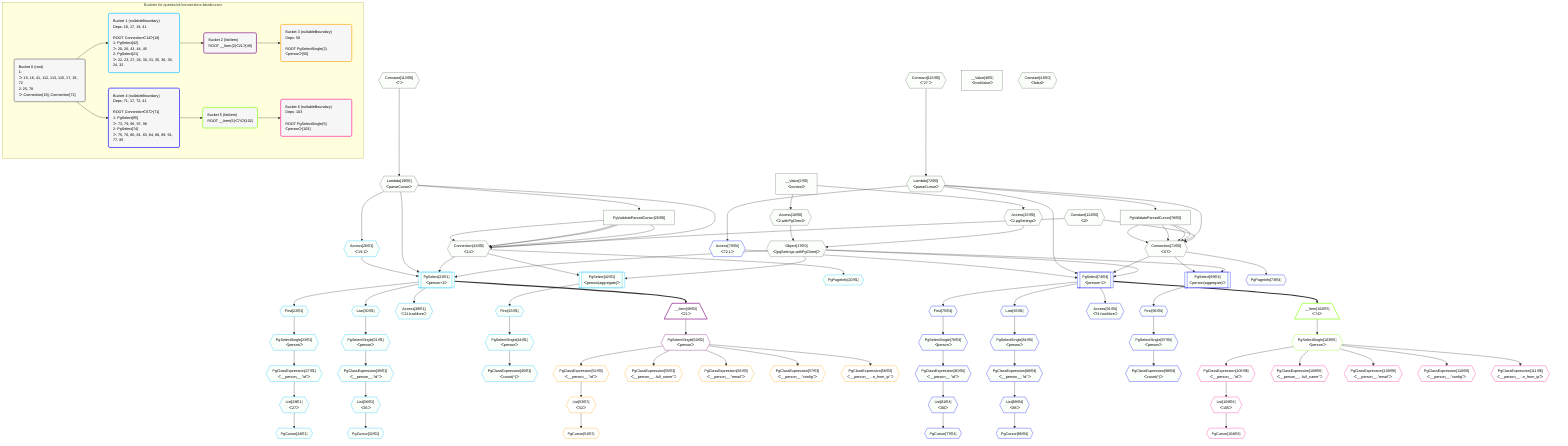 %%{init: {'themeVariables': { 'fontSize': '12px'}}}%%
graph TD
    classDef path fill:#eee,stroke:#000,color:#000
    classDef plan fill:#fff,stroke-width:1px,color:#000
    classDef itemplan fill:#fff,stroke-width:2px,color:#000
    classDef unbatchedplan fill:#dff,stroke-width:1px,color:#000
    classDef sideeffectplan fill:#fcc,stroke-width:2px,color:#000
    classDef bucket fill:#f6f6f6,color:#000,stroke-width:2px,text-align:left


    %% plan dependencies
    Connection18{{"Connection[18∈0]<br />ᐸ14ᐳ"}}:::plan
    Constant112{{"Constant[112∈0]<br />ᐸ2ᐳ"}}:::plan
    Lambda19{{"Lambda[19∈0]<br />ᐸparseCursorᐳ"}}:::plan
    PgValidateParsedCursor25["PgValidateParsedCursor[25∈0]"]:::plan
    Constant112 & Lambda19 & PgValidateParsedCursor25 & PgValidateParsedCursor25 & PgValidateParsedCursor25 & PgValidateParsedCursor25 --> Connection18
    Connection71{{"Connection[71∈0]<br />ᐸ67ᐳ"}}:::plan
    Lambda72{{"Lambda[72∈0]<br />ᐸparseCursorᐳ"}}:::plan
    PgValidateParsedCursor78["PgValidateParsedCursor[78∈0]"]:::plan
    Constant112 & Lambda72 & PgValidateParsedCursor78 & PgValidateParsedCursor78 & PgValidateParsedCursor78 & PgValidateParsedCursor78 --> Connection71
    Object17{{"Object[17∈0]<br />ᐸ{pgSettings,withPgClient}ᐳ"}}:::plan
    Access15{{"Access[15∈0]<br />ᐸ2.pgSettingsᐳ"}}:::plan
    Access16{{"Access[16∈0]<br />ᐸ2.withPgClientᐳ"}}:::plan
    Access15 & Access16 --> Object17
    __Value2["__Value[2∈0]<br />ᐸcontextᐳ"]:::plan
    __Value2 --> Access15
    __Value2 --> Access16
    Constant113{{"Constant[113∈0]<br />ᐸ''ᐳ"}}:::plan
    Constant113 --> Lambda19
    Lambda19 --> PgValidateParsedCursor25
    Constant115{{"Constant[115∈0]<br />ᐸ'27'ᐳ"}}:::plan
    Constant115 --> Lambda72
    Lambda72 --> PgValidateParsedCursor78
    __Value4["__Value[4∈0]<br />ᐸrootValueᐳ"]:::plan
    Constant41{{"Constant[41∈0]<br />ᐸfalseᐳ"}}:::plan
    PgSelect21[["PgSelect[21∈1]<br />ᐸperson+1ᐳ"]]:::plan
    Access26{{"Access[26∈1]<br />ᐸ19.1ᐳ"}}:::plan
    Object17 & Connection18 & Lambda19 & Access26 --> PgSelect21
    PgSelect42[["PgSelect[42∈1]<br />ᐸperson(aggregate)ᐳ"]]:::plan
    Object17 & Connection18 --> PgSelect42
    PgPageInfo20{{"PgPageInfo[20∈1]"}}:::plan
    Connection18 --> PgPageInfo20
    First22{{"First[22∈1]"}}:::plan
    PgSelect21 --> First22
    PgSelectSingle23{{"PgSelectSingle[23∈1]<br />ᐸpersonᐳ"}}:::plan
    First22 --> PgSelectSingle23
    PgCursor24{{"PgCursor[24∈1]"}}:::plan
    List28{{"List[28∈1]<br />ᐸ27ᐳ"}}:::plan
    List28 --> PgCursor24
    Lambda19 --> Access26
    PgClassExpression27{{"PgClassExpression[27∈1]<br />ᐸ__person__.”id”ᐳ"}}:::plan
    PgSelectSingle23 --> PgClassExpression27
    PgClassExpression27 --> List28
    Last30{{"Last[30∈1]"}}:::plan
    PgSelect21 --> Last30
    PgSelectSingle31{{"PgSelectSingle[31∈1]<br />ᐸpersonᐳ"}}:::plan
    Last30 --> PgSelectSingle31
    PgCursor32{{"PgCursor[32∈1]"}}:::plan
    List36{{"List[36∈1]<br />ᐸ35ᐳ"}}:::plan
    List36 --> PgCursor32
    PgClassExpression35{{"PgClassExpression[35∈1]<br />ᐸ__person__.”id”ᐳ"}}:::plan
    PgSelectSingle31 --> PgClassExpression35
    PgClassExpression35 --> List36
    Access38{{"Access[38∈1]<br />ᐸ21.hasMoreᐳ"}}:::plan
    PgSelect21 --> Access38
    First43{{"First[43∈1]"}}:::plan
    PgSelect42 --> First43
    PgSelectSingle44{{"PgSelectSingle[44∈1]<br />ᐸpersonᐳ"}}:::plan
    First43 --> PgSelectSingle44
    PgClassExpression45{{"PgClassExpression[45∈1]<br />ᐸcount(*)ᐳ"}}:::plan
    PgSelectSingle44 --> PgClassExpression45
    __Item49[/"__Item[49∈2]<br />ᐸ21ᐳ"\]:::itemplan
    PgSelect21 ==> __Item49
    PgSelectSingle50{{"PgSelectSingle[50∈2]<br />ᐸpersonᐳ"}}:::plan
    __Item49 --> PgSelectSingle50
    PgCursor51{{"PgCursor[51∈3]"}}:::plan
    List53{{"List[53∈3]<br />ᐸ52ᐳ"}}:::plan
    List53 --> PgCursor51
    PgClassExpression52{{"PgClassExpression[52∈3]<br />ᐸ__person__.”id”ᐳ"}}:::plan
    PgSelectSingle50 --> PgClassExpression52
    PgClassExpression52 --> List53
    PgClassExpression55{{"PgClassExpression[55∈3]<br />ᐸ__person__...full_name”ᐳ"}}:::plan
    PgSelectSingle50 --> PgClassExpression55
    PgClassExpression56{{"PgClassExpression[56∈3]<br />ᐸ__person__.”email”ᐳ"}}:::plan
    PgSelectSingle50 --> PgClassExpression56
    PgClassExpression57{{"PgClassExpression[57∈3]<br />ᐸ__person__.”config”ᐳ"}}:::plan
    PgSelectSingle50 --> PgClassExpression57
    PgClassExpression58{{"PgClassExpression[58∈3]<br />ᐸ__person__...n_from_ip”ᐳ"}}:::plan
    PgSelectSingle50 --> PgClassExpression58
    PgSelect74[["PgSelect[74∈4]<br />ᐸperson+1ᐳ"]]:::plan
    Access79{{"Access[79∈4]<br />ᐸ72.1ᐳ"}}:::plan
    Object17 & Connection71 & Lambda72 & Access79 --> PgSelect74
    PgSelect95[["PgSelect[95∈4]<br />ᐸperson(aggregate)ᐳ"]]:::plan
    Object17 & Connection71 --> PgSelect95
    PgPageInfo73{{"PgPageInfo[73∈4]"}}:::plan
    Connection71 --> PgPageInfo73
    First75{{"First[75∈4]"}}:::plan
    PgSelect74 --> First75
    PgSelectSingle76{{"PgSelectSingle[76∈4]<br />ᐸpersonᐳ"}}:::plan
    First75 --> PgSelectSingle76
    PgCursor77{{"PgCursor[77∈4]"}}:::plan
    List81{{"List[81∈4]<br />ᐸ80ᐳ"}}:::plan
    List81 --> PgCursor77
    Lambda72 --> Access79
    PgClassExpression80{{"PgClassExpression[80∈4]<br />ᐸ__person__.”id”ᐳ"}}:::plan
    PgSelectSingle76 --> PgClassExpression80
    PgClassExpression80 --> List81
    Last83{{"Last[83∈4]"}}:::plan
    PgSelect74 --> Last83
    PgSelectSingle84{{"PgSelectSingle[84∈4]<br />ᐸpersonᐳ"}}:::plan
    Last83 --> PgSelectSingle84
    PgCursor85{{"PgCursor[85∈4]"}}:::plan
    List89{{"List[89∈4]<br />ᐸ88ᐳ"}}:::plan
    List89 --> PgCursor85
    PgClassExpression88{{"PgClassExpression[88∈4]<br />ᐸ__person__.”id”ᐳ"}}:::plan
    PgSelectSingle84 --> PgClassExpression88
    PgClassExpression88 --> List89
    Access91{{"Access[91∈4]<br />ᐸ74.hasMoreᐳ"}}:::plan
    PgSelect74 --> Access91
    First96{{"First[96∈4]"}}:::plan
    PgSelect95 --> First96
    PgSelectSingle97{{"PgSelectSingle[97∈4]<br />ᐸpersonᐳ"}}:::plan
    First96 --> PgSelectSingle97
    PgClassExpression98{{"PgClassExpression[98∈4]<br />ᐸcount(*)ᐳ"}}:::plan
    PgSelectSingle97 --> PgClassExpression98
    __Item102[/"__Item[102∈5]<br />ᐸ74ᐳ"\]:::itemplan
    PgSelect74 ==> __Item102
    PgSelectSingle103{{"PgSelectSingle[103∈5]<br />ᐸpersonᐳ"}}:::plan
    __Item102 --> PgSelectSingle103
    PgCursor104{{"PgCursor[104∈6]"}}:::plan
    List106{{"List[106∈6]<br />ᐸ105ᐳ"}}:::plan
    List106 --> PgCursor104
    PgClassExpression105{{"PgClassExpression[105∈6]<br />ᐸ__person__.”id”ᐳ"}}:::plan
    PgSelectSingle103 --> PgClassExpression105
    PgClassExpression105 --> List106
    PgClassExpression108{{"PgClassExpression[108∈6]<br />ᐸ__person__...full_name”ᐳ"}}:::plan
    PgSelectSingle103 --> PgClassExpression108
    PgClassExpression109{{"PgClassExpression[109∈6]<br />ᐸ__person__.”email”ᐳ"}}:::plan
    PgSelectSingle103 --> PgClassExpression109
    PgClassExpression110{{"PgClassExpression[110∈6]<br />ᐸ__person__.”config”ᐳ"}}:::plan
    PgSelectSingle103 --> PgClassExpression110
    PgClassExpression111{{"PgClassExpression[111∈6]<br />ᐸ__person__...n_from_ip”ᐳ"}}:::plan
    PgSelectSingle103 --> PgClassExpression111

    %% define steps

    subgraph "Buckets for queries/v4/connections-blankcursor"
    Bucket0("Bucket 0 (root)<br />1: <br />ᐳ: 15, 16, 41, 112, 113, 115, 17, 19, 72<br />2: 25, 78<br />ᐳ: Connection[18], Connection[71]"):::bucket
    classDef bucket0 stroke:#696969
    class Bucket0,__Value2,__Value4,Access15,Access16,Object17,Connection18,Lambda19,PgValidateParsedCursor25,Constant41,Connection71,Lambda72,PgValidateParsedCursor78,Constant112,Constant113,Constant115 bucket0
    Bucket1("Bucket 1 (nullableBoundary)<br />Deps: 18, 17, 19, 41<br /><br />ROOT Connectionᐸ14ᐳ[18]<br />1: PgSelect[42]<br />ᐳ: 20, 26, 43, 44, 45<br />2: PgSelect[21]<br />ᐳ: 22, 23, 27, 28, 30, 31, 35, 36, 38, 24, 32"):::bucket
    classDef bucket1 stroke:#00bfff
    class Bucket1,PgPageInfo20,PgSelect21,First22,PgSelectSingle23,PgCursor24,Access26,PgClassExpression27,List28,Last30,PgSelectSingle31,PgCursor32,PgClassExpression35,List36,Access38,PgSelect42,First43,PgSelectSingle44,PgClassExpression45 bucket1
    Bucket2("Bucket 2 (listItem)<br />ROOT __Item{2}ᐸ21ᐳ[49]"):::bucket
    classDef bucket2 stroke:#7f007f
    class Bucket2,__Item49,PgSelectSingle50 bucket2
    Bucket3("Bucket 3 (nullableBoundary)<br />Deps: 50<br /><br />ROOT PgSelectSingle{2}ᐸpersonᐳ[50]"):::bucket
    classDef bucket3 stroke:#ffa500
    class Bucket3,PgCursor51,PgClassExpression52,List53,PgClassExpression55,PgClassExpression56,PgClassExpression57,PgClassExpression58 bucket3
    Bucket4("Bucket 4 (nullableBoundary)<br />Deps: 71, 17, 72, 41<br /><br />ROOT Connectionᐸ67ᐳ[71]<br />1: PgSelect[95]<br />ᐳ: 73, 79, 96, 97, 98<br />2: PgSelect[74]<br />ᐳ: 75, 76, 80, 81, 83, 84, 88, 89, 91, 77, 85"):::bucket
    classDef bucket4 stroke:#0000ff
    class Bucket4,PgPageInfo73,PgSelect74,First75,PgSelectSingle76,PgCursor77,Access79,PgClassExpression80,List81,Last83,PgSelectSingle84,PgCursor85,PgClassExpression88,List89,Access91,PgSelect95,First96,PgSelectSingle97,PgClassExpression98 bucket4
    Bucket5("Bucket 5 (listItem)<br />ROOT __Item{5}ᐸ74ᐳ[102]"):::bucket
    classDef bucket5 stroke:#7fff00
    class Bucket5,__Item102,PgSelectSingle103 bucket5
    Bucket6("Bucket 6 (nullableBoundary)<br />Deps: 103<br /><br />ROOT PgSelectSingle{5}ᐸpersonᐳ[103]"):::bucket
    classDef bucket6 stroke:#ff1493
    class Bucket6,PgCursor104,PgClassExpression105,List106,PgClassExpression108,PgClassExpression109,PgClassExpression110,PgClassExpression111 bucket6
    Bucket0 --> Bucket1 & Bucket4
    Bucket1 --> Bucket2
    Bucket2 --> Bucket3
    Bucket4 --> Bucket5
    Bucket5 --> Bucket6
    classDef unary fill:#fafffa,borderWidth:8px
    class Connection18,Connection71,Object17,Access15,Access16,Lambda19,PgValidateParsedCursor25,Lambda72,PgValidateParsedCursor78,__Value2,__Value4,Constant41,Constant112,Constant113,Constant115,PgSelect21,PgSelect42,PgPageInfo20,First22,PgSelectSingle23,PgCursor24,Access26,PgClassExpression27,List28,Last30,PgSelectSingle31,PgCursor32,PgClassExpression35,List36,Access38,First43,PgSelectSingle44,PgClassExpression45,PgSelect74,PgSelect95,PgPageInfo73,First75,PgSelectSingle76,PgCursor77,Access79,PgClassExpression80,List81,Last83,PgSelectSingle84,PgCursor85,PgClassExpression88,List89,Access91,First96,PgSelectSingle97,PgClassExpression98 unary
    end